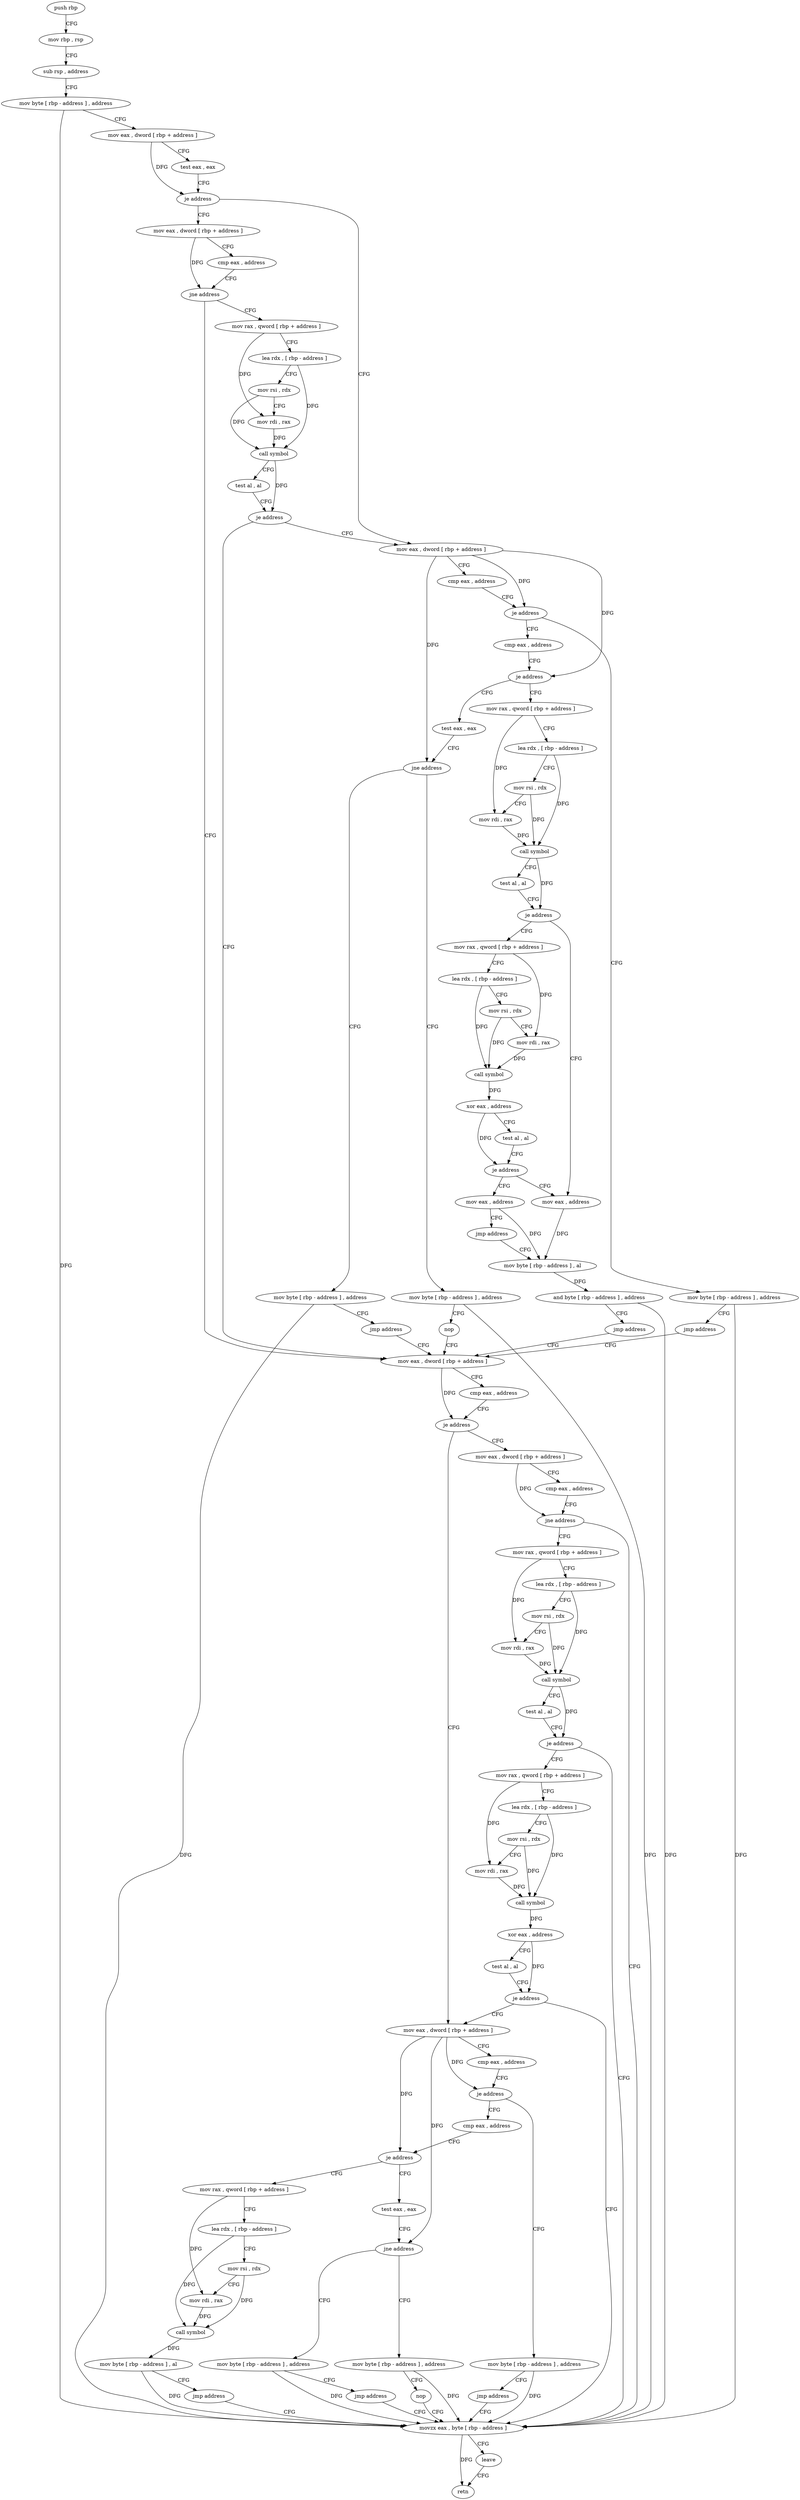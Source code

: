 digraph "func" {
"154102" [label = "push rbp" ]
"154103" [label = "mov rbp , rsp" ]
"154106" [label = "sub rsp , address" ]
"154110" [label = "mov byte [ rbp - address ] , address" ]
"154114" [label = "mov eax , dword [ rbp + address ]" ]
"154117" [label = "test eax , eax" ]
"154119" [label = "je address" ]
"154152" [label = "mov eax , dword [ rbp + address ]" ]
"154121" [label = "mov eax , dword [ rbp + address ]" ]
"154155" [label = "cmp eax , address" ]
"154158" [label = "je address" ]
"154175" [label = "mov byte [ rbp - address ] , address" ]
"154160" [label = "cmp eax , address" ]
"154124" [label = "cmp eax , address" ]
"154127" [label = "jne address" ]
"154256" [label = "mov eax , dword [ rbp + address ]" ]
"154129" [label = "mov rax , qword [ rbp + address ]" ]
"154179" [label = "jmp address" ]
"154163" [label = "je address" ]
"154181" [label = "mov rax , qword [ rbp + address ]" ]
"154165" [label = "test eax , eax" ]
"154259" [label = "cmp eax , address" ]
"154262" [label = "je address" ]
"154321" [label = "mov eax , dword [ rbp + address ]" ]
"154264" [label = "mov eax , dword [ rbp + address ]" ]
"154133" [label = "lea rdx , [ rbp - address ]" ]
"154137" [label = "mov rsi , rdx" ]
"154140" [label = "mov rdi , rax" ]
"154143" [label = "call symbol" ]
"154148" [label = "test al , al" ]
"154150" [label = "je address" ]
"154185" [label = "lea rdx , [ rbp - address ]" ]
"154189" [label = "mov rsi , rdx" ]
"154192" [label = "mov rdi , rax" ]
"154195" [label = "call symbol" ]
"154200" [label = "test al , al" ]
"154202" [label = "je address" ]
"154237" [label = "mov eax , address" ]
"154204" [label = "mov rax , qword [ rbp + address ]" ]
"154167" [label = "jne address" ]
"154251" [label = "mov byte [ rbp - address ] , address" ]
"154169" [label = "mov byte [ rbp - address ] , address" ]
"154324" [label = "cmp eax , address" ]
"154327" [label = "je address" ]
"154344" [label = "mov byte [ rbp - address ] , address" ]
"154329" [label = "cmp eax , address" ]
"154267" [label = "cmp eax , address" ]
"154270" [label = "jne address" ]
"154379" [label = "movzx eax , byte [ rbp - address ]" ]
"154272" [label = "mov rax , qword [ rbp + address ]" ]
"154242" [label = "mov byte [ rbp - address ] , al" ]
"154208" [label = "lea rdx , [ rbp - address ]" ]
"154212" [label = "mov rsi , rdx" ]
"154215" [label = "mov rdi , rax" ]
"154218" [label = "call symbol" ]
"154223" [label = "xor eax , address" ]
"154226" [label = "test al , al" ]
"154228" [label = "je address" ]
"154230" [label = "mov eax , address" ]
"154255" [label = "nop" ]
"154173" [label = "jmp address" ]
"154348" [label = "jmp address" ]
"154332" [label = "je address" ]
"154350" [label = "mov rax , qword [ rbp + address ]" ]
"154334" [label = "test eax , eax" ]
"154383" [label = "leave" ]
"154384" [label = "retn" ]
"154276" [label = "lea rdx , [ rbp - address ]" ]
"154280" [label = "mov rsi , rdx" ]
"154283" [label = "mov rdi , rax" ]
"154286" [label = "call symbol" ]
"154291" [label = "test al , al" ]
"154293" [label = "je address" ]
"154295" [label = "mov rax , qword [ rbp + address ]" ]
"154235" [label = "jmp address" ]
"154354" [label = "lea rdx , [ rbp - address ]" ]
"154358" [label = "mov rsi , rdx" ]
"154361" [label = "mov rdi , rax" ]
"154364" [label = "call symbol" ]
"154369" [label = "mov byte [ rbp - address ] , al" ]
"154372" [label = "jmp address" ]
"154336" [label = "jne address" ]
"154374" [label = "mov byte [ rbp - address ] , address" ]
"154338" [label = "mov byte [ rbp - address ] , address" ]
"154299" [label = "lea rdx , [ rbp - address ]" ]
"154303" [label = "mov rsi , rdx" ]
"154306" [label = "mov rdi , rax" ]
"154309" [label = "call symbol" ]
"154314" [label = "xor eax , address" ]
"154317" [label = "test al , al" ]
"154319" [label = "je address" ]
"154245" [label = "and byte [ rbp - address ] , address" ]
"154249" [label = "jmp address" ]
"154378" [label = "nop" ]
"154342" [label = "jmp address" ]
"154102" -> "154103" [ label = "CFG" ]
"154103" -> "154106" [ label = "CFG" ]
"154106" -> "154110" [ label = "CFG" ]
"154110" -> "154114" [ label = "CFG" ]
"154110" -> "154379" [ label = "DFG" ]
"154114" -> "154117" [ label = "CFG" ]
"154114" -> "154119" [ label = "DFG" ]
"154117" -> "154119" [ label = "CFG" ]
"154119" -> "154152" [ label = "CFG" ]
"154119" -> "154121" [ label = "CFG" ]
"154152" -> "154155" [ label = "CFG" ]
"154152" -> "154158" [ label = "DFG" ]
"154152" -> "154163" [ label = "DFG" ]
"154152" -> "154167" [ label = "DFG" ]
"154121" -> "154124" [ label = "CFG" ]
"154121" -> "154127" [ label = "DFG" ]
"154155" -> "154158" [ label = "CFG" ]
"154158" -> "154175" [ label = "CFG" ]
"154158" -> "154160" [ label = "CFG" ]
"154175" -> "154179" [ label = "CFG" ]
"154175" -> "154379" [ label = "DFG" ]
"154160" -> "154163" [ label = "CFG" ]
"154124" -> "154127" [ label = "CFG" ]
"154127" -> "154256" [ label = "CFG" ]
"154127" -> "154129" [ label = "CFG" ]
"154256" -> "154259" [ label = "CFG" ]
"154256" -> "154262" [ label = "DFG" ]
"154129" -> "154133" [ label = "CFG" ]
"154129" -> "154140" [ label = "DFG" ]
"154179" -> "154256" [ label = "CFG" ]
"154163" -> "154181" [ label = "CFG" ]
"154163" -> "154165" [ label = "CFG" ]
"154181" -> "154185" [ label = "CFG" ]
"154181" -> "154192" [ label = "DFG" ]
"154165" -> "154167" [ label = "CFG" ]
"154259" -> "154262" [ label = "CFG" ]
"154262" -> "154321" [ label = "CFG" ]
"154262" -> "154264" [ label = "CFG" ]
"154321" -> "154324" [ label = "CFG" ]
"154321" -> "154327" [ label = "DFG" ]
"154321" -> "154332" [ label = "DFG" ]
"154321" -> "154336" [ label = "DFG" ]
"154264" -> "154267" [ label = "CFG" ]
"154264" -> "154270" [ label = "DFG" ]
"154133" -> "154137" [ label = "CFG" ]
"154133" -> "154143" [ label = "DFG" ]
"154137" -> "154140" [ label = "CFG" ]
"154137" -> "154143" [ label = "DFG" ]
"154140" -> "154143" [ label = "DFG" ]
"154143" -> "154148" [ label = "CFG" ]
"154143" -> "154150" [ label = "DFG" ]
"154148" -> "154150" [ label = "CFG" ]
"154150" -> "154256" [ label = "CFG" ]
"154150" -> "154152" [ label = "CFG" ]
"154185" -> "154189" [ label = "CFG" ]
"154185" -> "154195" [ label = "DFG" ]
"154189" -> "154192" [ label = "CFG" ]
"154189" -> "154195" [ label = "DFG" ]
"154192" -> "154195" [ label = "DFG" ]
"154195" -> "154200" [ label = "CFG" ]
"154195" -> "154202" [ label = "DFG" ]
"154200" -> "154202" [ label = "CFG" ]
"154202" -> "154237" [ label = "CFG" ]
"154202" -> "154204" [ label = "CFG" ]
"154237" -> "154242" [ label = "DFG" ]
"154204" -> "154208" [ label = "CFG" ]
"154204" -> "154215" [ label = "DFG" ]
"154167" -> "154251" [ label = "CFG" ]
"154167" -> "154169" [ label = "CFG" ]
"154251" -> "154255" [ label = "CFG" ]
"154251" -> "154379" [ label = "DFG" ]
"154169" -> "154173" [ label = "CFG" ]
"154169" -> "154379" [ label = "DFG" ]
"154324" -> "154327" [ label = "CFG" ]
"154327" -> "154344" [ label = "CFG" ]
"154327" -> "154329" [ label = "CFG" ]
"154344" -> "154348" [ label = "CFG" ]
"154344" -> "154379" [ label = "DFG" ]
"154329" -> "154332" [ label = "CFG" ]
"154267" -> "154270" [ label = "CFG" ]
"154270" -> "154379" [ label = "CFG" ]
"154270" -> "154272" [ label = "CFG" ]
"154379" -> "154383" [ label = "CFG" ]
"154379" -> "154384" [ label = "DFG" ]
"154272" -> "154276" [ label = "CFG" ]
"154272" -> "154283" [ label = "DFG" ]
"154242" -> "154245" [ label = "DFG" ]
"154208" -> "154212" [ label = "CFG" ]
"154208" -> "154218" [ label = "DFG" ]
"154212" -> "154215" [ label = "CFG" ]
"154212" -> "154218" [ label = "DFG" ]
"154215" -> "154218" [ label = "DFG" ]
"154218" -> "154223" [ label = "DFG" ]
"154223" -> "154226" [ label = "CFG" ]
"154223" -> "154228" [ label = "DFG" ]
"154226" -> "154228" [ label = "CFG" ]
"154228" -> "154237" [ label = "CFG" ]
"154228" -> "154230" [ label = "CFG" ]
"154230" -> "154235" [ label = "CFG" ]
"154230" -> "154242" [ label = "DFG" ]
"154255" -> "154256" [ label = "CFG" ]
"154173" -> "154256" [ label = "CFG" ]
"154348" -> "154379" [ label = "CFG" ]
"154332" -> "154350" [ label = "CFG" ]
"154332" -> "154334" [ label = "CFG" ]
"154350" -> "154354" [ label = "CFG" ]
"154350" -> "154361" [ label = "DFG" ]
"154334" -> "154336" [ label = "CFG" ]
"154383" -> "154384" [ label = "CFG" ]
"154276" -> "154280" [ label = "CFG" ]
"154276" -> "154286" [ label = "DFG" ]
"154280" -> "154283" [ label = "CFG" ]
"154280" -> "154286" [ label = "DFG" ]
"154283" -> "154286" [ label = "DFG" ]
"154286" -> "154291" [ label = "CFG" ]
"154286" -> "154293" [ label = "DFG" ]
"154291" -> "154293" [ label = "CFG" ]
"154293" -> "154379" [ label = "CFG" ]
"154293" -> "154295" [ label = "CFG" ]
"154295" -> "154299" [ label = "CFG" ]
"154295" -> "154306" [ label = "DFG" ]
"154235" -> "154242" [ label = "CFG" ]
"154354" -> "154358" [ label = "CFG" ]
"154354" -> "154364" [ label = "DFG" ]
"154358" -> "154361" [ label = "CFG" ]
"154358" -> "154364" [ label = "DFG" ]
"154361" -> "154364" [ label = "DFG" ]
"154364" -> "154369" [ label = "DFG" ]
"154369" -> "154372" [ label = "CFG" ]
"154369" -> "154379" [ label = "DFG" ]
"154372" -> "154379" [ label = "CFG" ]
"154336" -> "154374" [ label = "CFG" ]
"154336" -> "154338" [ label = "CFG" ]
"154374" -> "154378" [ label = "CFG" ]
"154374" -> "154379" [ label = "DFG" ]
"154338" -> "154342" [ label = "CFG" ]
"154338" -> "154379" [ label = "DFG" ]
"154299" -> "154303" [ label = "CFG" ]
"154299" -> "154309" [ label = "DFG" ]
"154303" -> "154306" [ label = "CFG" ]
"154303" -> "154309" [ label = "DFG" ]
"154306" -> "154309" [ label = "DFG" ]
"154309" -> "154314" [ label = "DFG" ]
"154314" -> "154317" [ label = "CFG" ]
"154314" -> "154319" [ label = "DFG" ]
"154317" -> "154319" [ label = "CFG" ]
"154319" -> "154379" [ label = "CFG" ]
"154319" -> "154321" [ label = "CFG" ]
"154245" -> "154249" [ label = "CFG" ]
"154245" -> "154379" [ label = "DFG" ]
"154249" -> "154256" [ label = "CFG" ]
"154378" -> "154379" [ label = "CFG" ]
"154342" -> "154379" [ label = "CFG" ]
}
